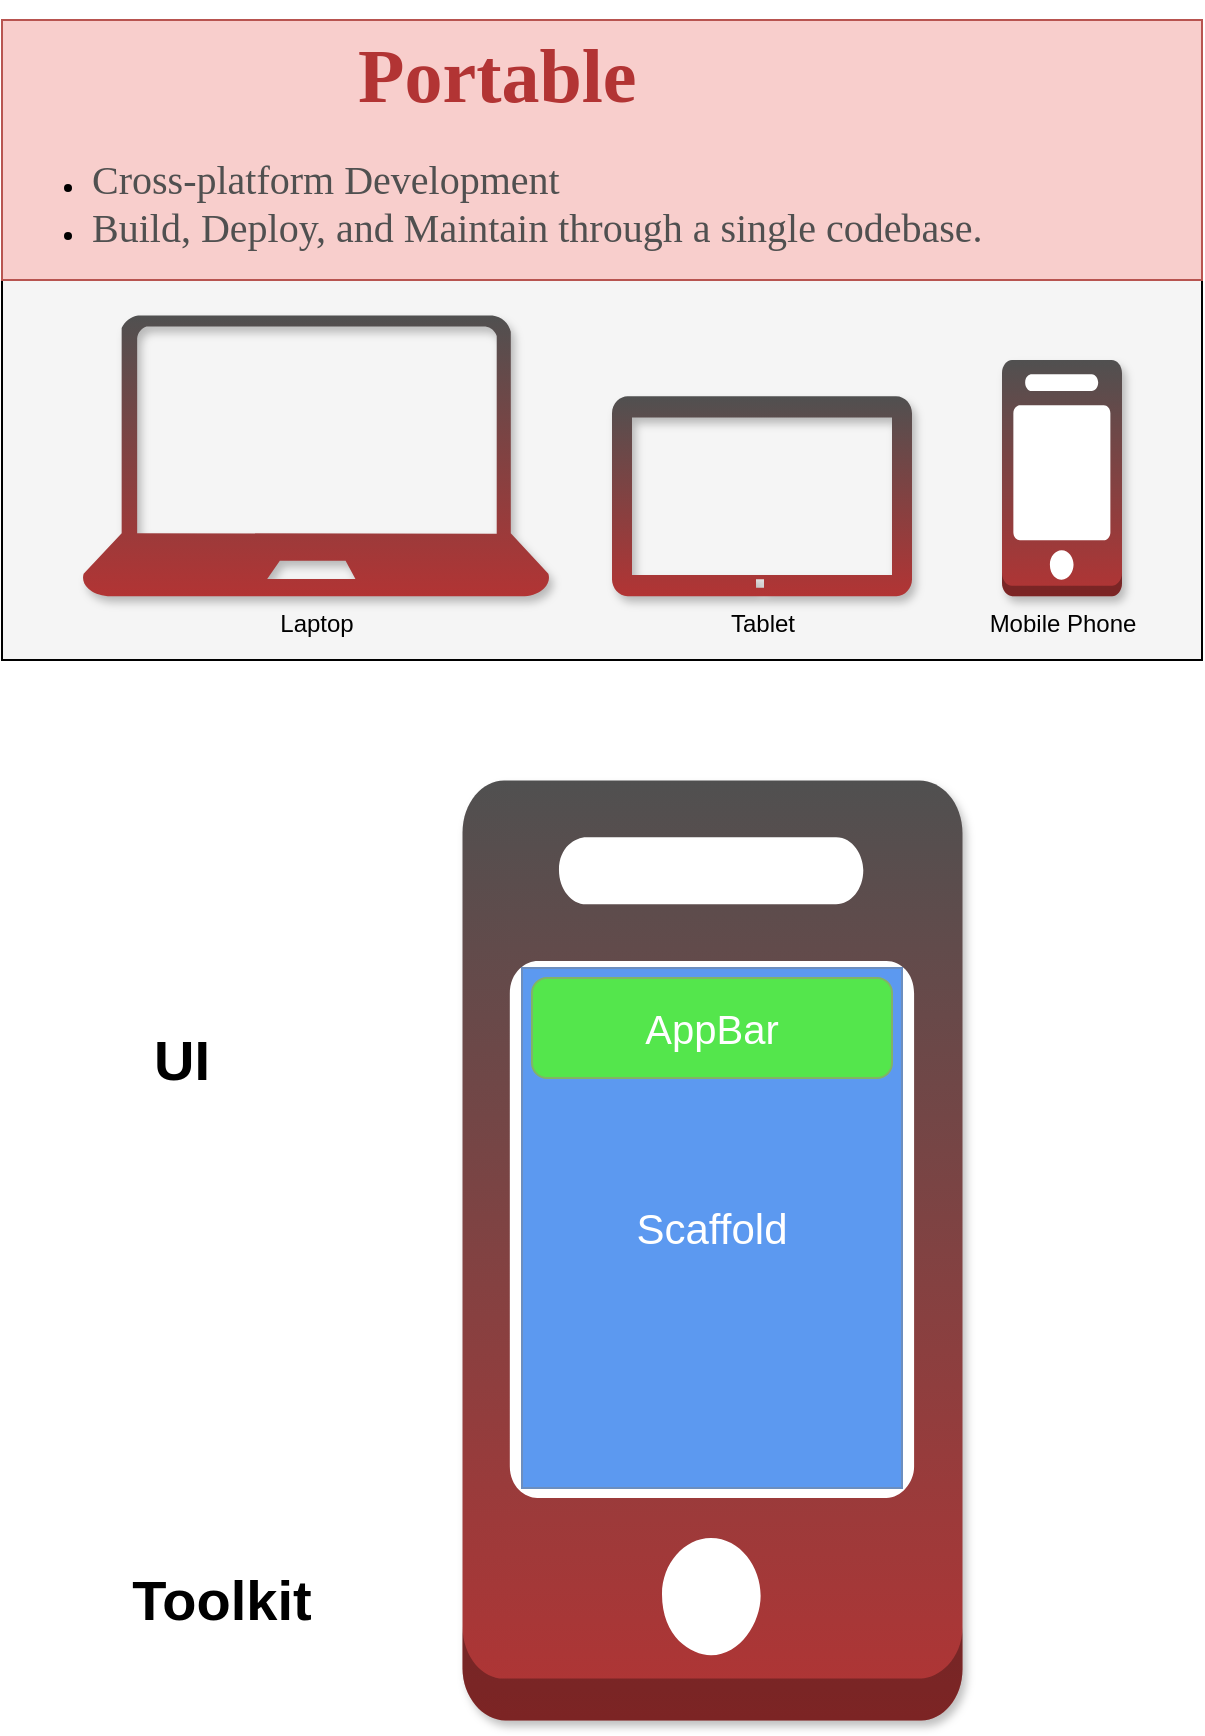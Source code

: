 <mxfile version="21.1.7" type="github">
  <diagram name="Page-1" id="8lvKL5J-asqv-zALDepB">
    <mxGraphModel dx="870" dy="1602" grid="1" gridSize="10" guides="1" tooltips="1" connect="1" arrows="1" fold="1" page="1" pageScale="1" pageWidth="850" pageHeight="1100" math="0" shadow="0">
      <root>
        <mxCell id="0" />
        <mxCell id="1" parent="0" />
        <mxCell id="q-Dt-RjhZ1r0aY70Fhyo-7" value="&lt;b&gt;&lt;font style=&quot;font-size: 28px;&quot;&gt;UI&lt;/font&gt;&lt;/b&gt;" style="text;html=1;strokeColor=none;fillColor=none;align=center;verticalAlign=middle;whiteSpace=wrap;rounded=0;" parent="1" vertex="1">
          <mxGeometry x="150" y="-460" width="120" height="40" as="geometry" />
        </mxCell>
        <mxCell id="q-Dt-RjhZ1r0aY70Fhyo-8" value="&lt;b&gt;&lt;font style=&quot;font-size: 28px;&quot;&gt;Toolkit&lt;/font&gt;&lt;/b&gt;" style="text;html=1;strokeColor=none;fillColor=none;align=center;verticalAlign=middle;whiteSpace=wrap;rounded=0;" parent="1" vertex="1">
          <mxGeometry x="170" y="-190" width="120" height="40" as="geometry" />
        </mxCell>
        <mxCell id="37hj9Z57Me5k2QcHNiZ9-4" value="" style="group;fillColor=#f5f5f5;strokeColor=#666666;fontColor=#333333;" vertex="1" connectable="0" parent="1">
          <mxGeometry x="120" y="-960" width="600" height="320" as="geometry" />
        </mxCell>
        <mxCell id="37hj9Z57Me5k2QcHNiZ9-3" value="" style="rounded=0;whiteSpace=wrap;html=1;fillColor=none;" vertex="1" parent="37hj9Z57Me5k2QcHNiZ9-4">
          <mxGeometry width="600" height="320" as="geometry" />
        </mxCell>
        <mxCell id="q-Dt-RjhZ1r0aY70Fhyo-13" value="&lt;h1 style=&quot;text-align: center;&quot;&gt;&lt;font color=&quot;#b23434&quot; style=&quot;font-size: 38px;&quot; face=&quot;Times New Roman&quot;&gt;Portable&lt;/font&gt;&lt;/h1&gt;&lt;p&gt;&lt;/p&gt;&lt;ul&gt;&lt;li&gt;&lt;font color=&quot;#505050&quot; face=&quot;Times New Roman&quot;&gt;&lt;span style=&quot;font-size: 20px;&quot;&gt;Cross-platform Development&lt;/span&gt;&lt;/font&gt;&lt;/li&gt;&lt;li&gt;&lt;font color=&quot;#505050&quot; face=&quot;Times New Roman&quot;&gt;&lt;span style=&quot;font-size: 20px;&quot;&gt;Build, Deploy, and Maintain through a single codebase.&lt;/span&gt;&lt;/font&gt;&lt;/li&gt;&lt;/ul&gt;&lt;p&gt;&lt;/p&gt;" style="text;html=1;spacing=5;spacingTop=-20;whiteSpace=wrap;overflow=hidden;rounded=0;fillColor=#f8cecc;strokeColor=#b85450;" parent="37hj9Z57Me5k2QcHNiZ9-4" vertex="1">
          <mxGeometry width="600" height="130" as="geometry" />
        </mxCell>
        <mxCell id="q-Dt-RjhZ1r0aY70Fhyo-19" value="Laptop" style="sketch=0;aspect=fixed;pointerEvents=1;shadow=1;dashed=0;html=1;strokeColor=none;labelPosition=center;verticalLabelPosition=bottom;verticalAlign=top;align=center;fillColor=#505050;shape=mxgraph.azure.laptop;gradientColor=#b23434;" parent="37hj9Z57Me5k2QcHNiZ9-4" vertex="1">
          <mxGeometry x="40" y="147.7" width="234" height="140.4" as="geometry" />
        </mxCell>
        <mxCell id="q-Dt-RjhZ1r0aY70Fhyo-20" value="Mobile Phone" style="outlineConnect=0;dashed=0;verticalLabelPosition=bottom;verticalAlign=top;align=center;html=1;shape=mxgraph.aws3.mobile_client;fillColor=#505050;gradientColor=#b23434;shadow=1;" parent="37hj9Z57Me5k2QcHNiZ9-4" vertex="1">
          <mxGeometry x="500" y="169.95" width="60" height="118.15" as="geometry" />
        </mxCell>
        <mxCell id="q-Dt-RjhZ1r0aY70Fhyo-22" value="Tablet" style="sketch=0;pointerEvents=1;shadow=1;dashed=0;html=1;strokeColor=none;fillColor=#505050;labelPosition=center;verticalLabelPosition=bottom;verticalAlign=top;outlineConnect=0;align=center;shape=mxgraph.office.devices.tablet_windows_8;gradientColor=#b23434;" parent="37hj9Z57Me5k2QcHNiZ9-4" vertex="1">
          <mxGeometry x="305" y="188.1" width="150" height="100" as="geometry" />
        </mxCell>
        <mxCell id="37hj9Z57Me5k2QcHNiZ9-11" value="" style="outlineConnect=0;verticalLabelPosition=bottom;verticalAlign=top;align=center;html=1;shape=mxgraph.aws3.mobile_client;fillColor=#505050;gradientColor=#b23434;strokeWidth=0;shadow=1;" vertex="1" parent="1">
          <mxGeometry x="350" y="-580" width="250" height="470" as="geometry" />
        </mxCell>
        <mxCell id="37hj9Z57Me5k2QcHNiZ9-14" value="&lt;font style=&quot;font-size: 21px;&quot; color=&quot;#ffffff&quot;&gt;Scaffold&lt;/font&gt;" style="rounded=0;whiteSpace=wrap;html=1;fillColor=#5c99f0;strokeColor=#6c8ebf;" vertex="1" parent="1">
          <mxGeometry x="380" y="-486" width="190" height="260" as="geometry" />
        </mxCell>
        <mxCell id="37hj9Z57Me5k2QcHNiZ9-12" value="&lt;font style=&quot;font-size: 20px;&quot; color=&quot;#ffffff&quot;&gt;AppBar&lt;/font&gt;" style="rounded=1;whiteSpace=wrap;html=1;fillColor=#54e64c;strokeColor=#82b366;" vertex="1" parent="1">
          <mxGeometry x="385" y="-481" width="180" height="50" as="geometry" />
        </mxCell>
      </root>
    </mxGraphModel>
  </diagram>
</mxfile>

